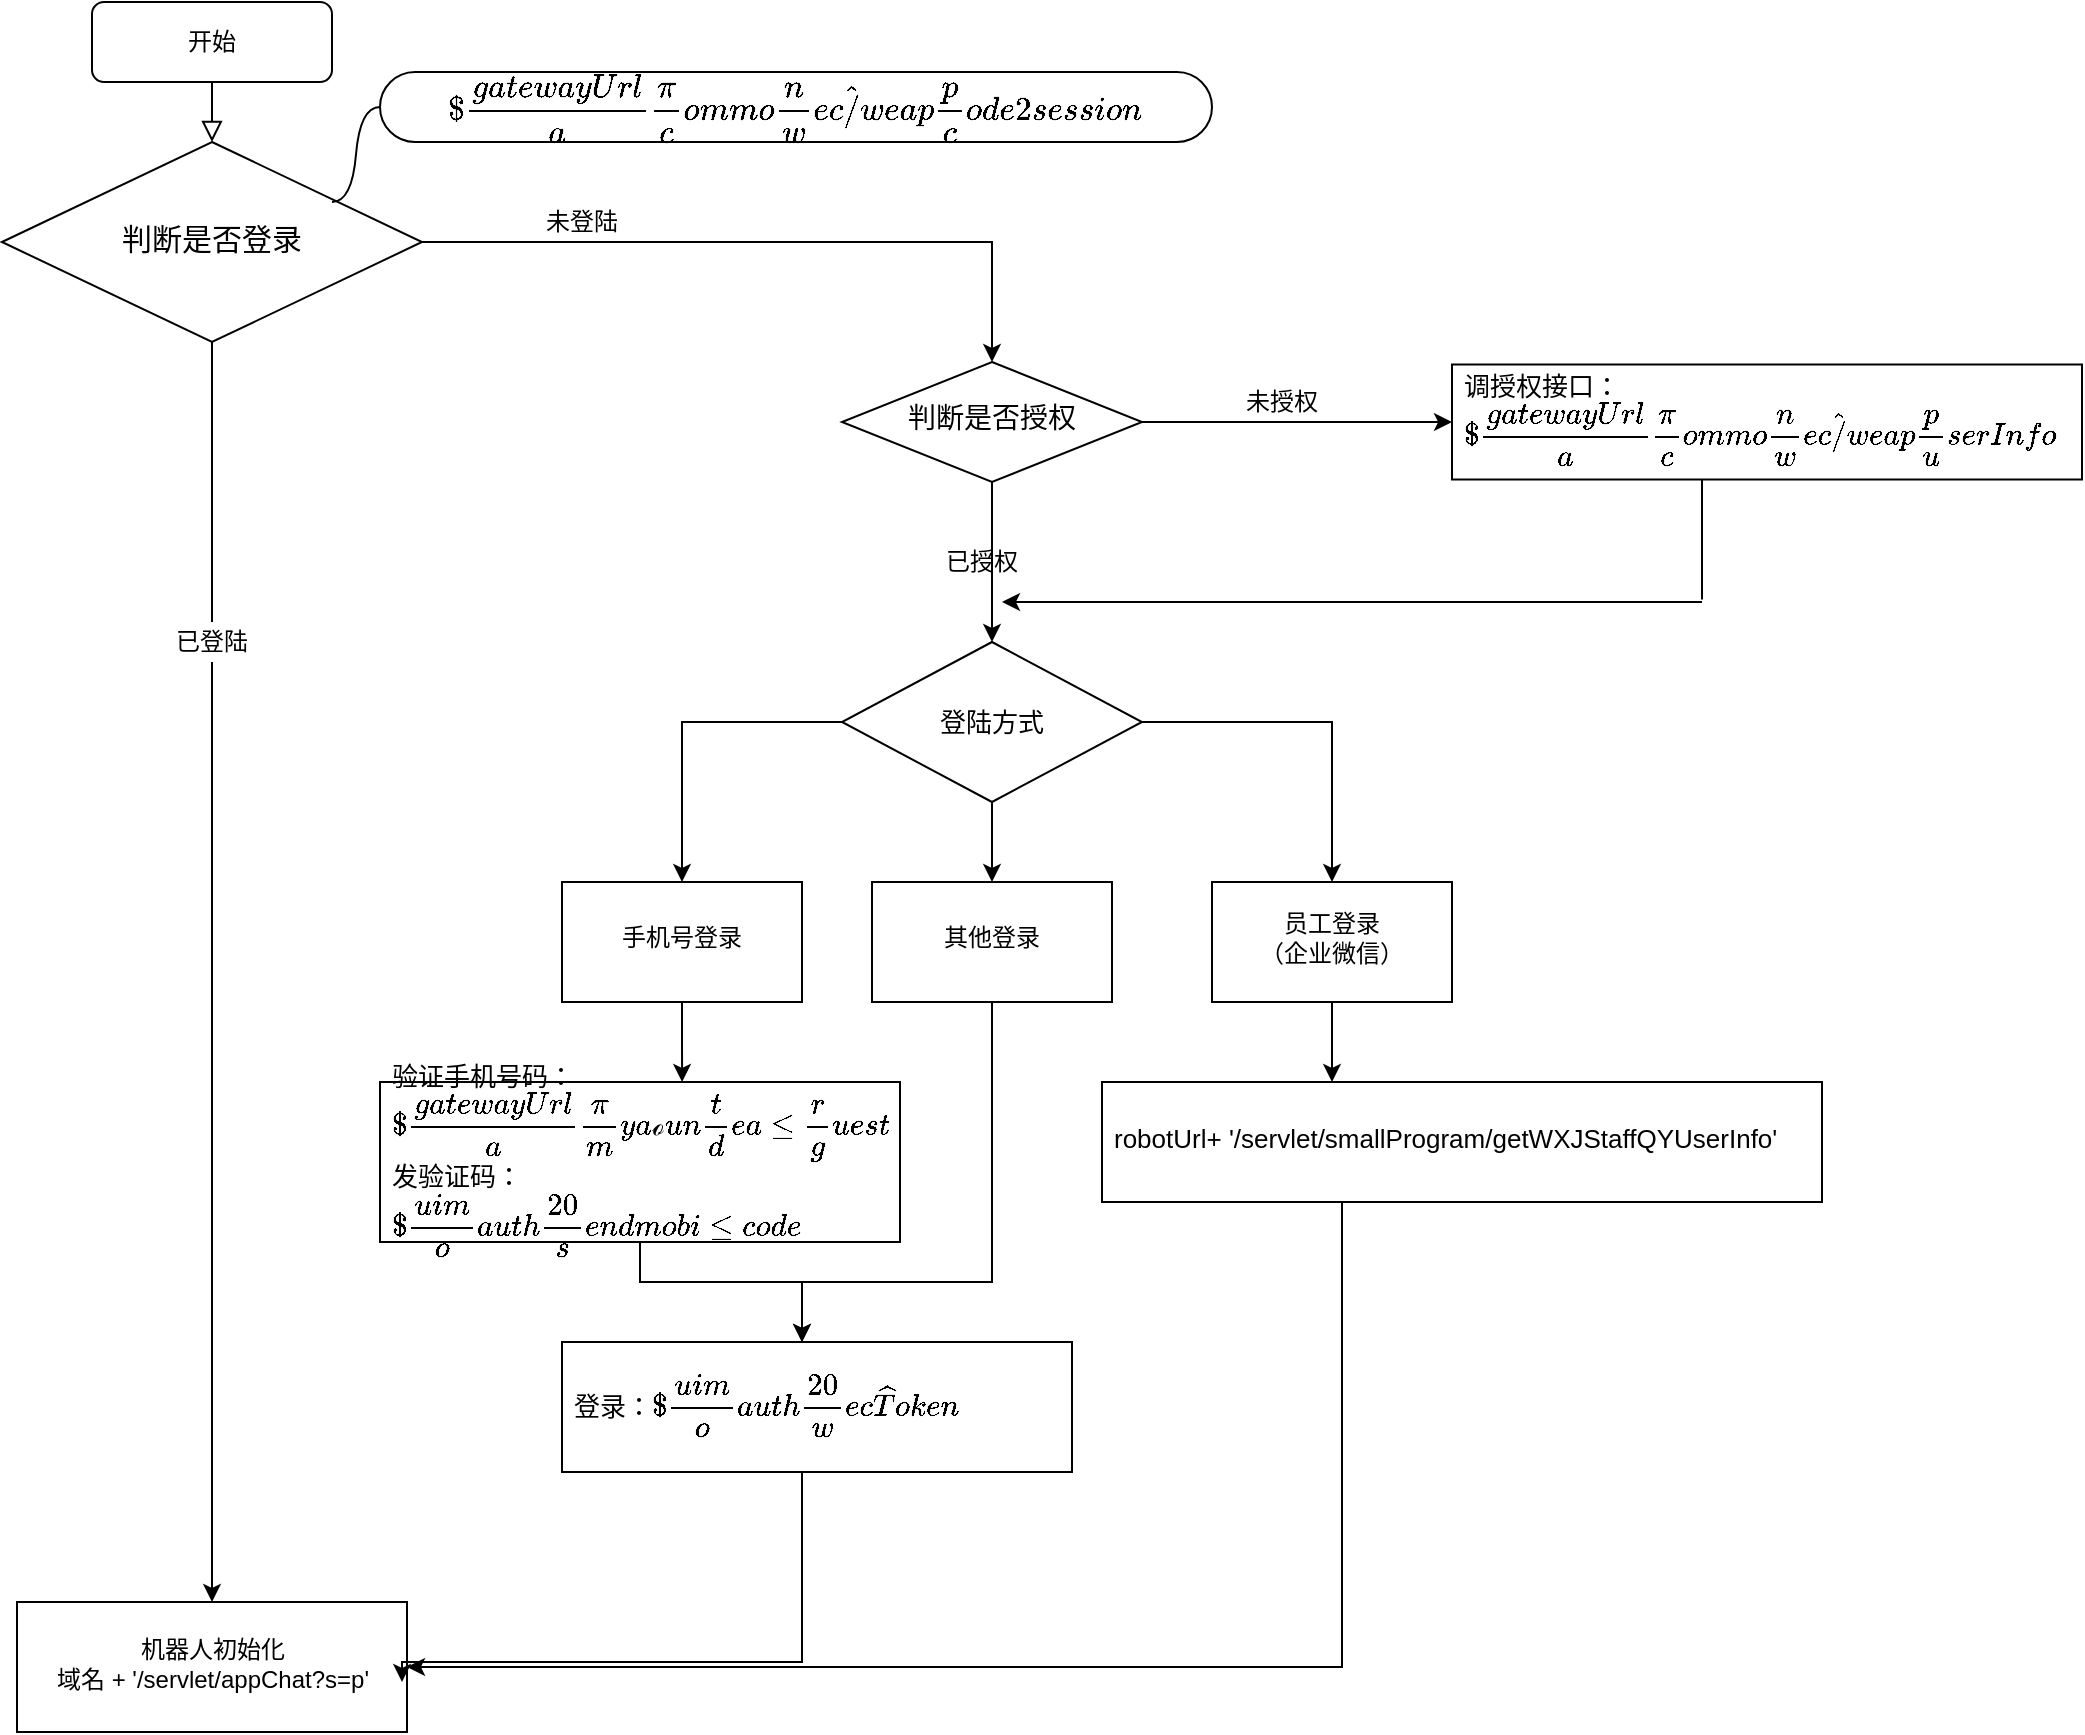 <mxfile version="14.7.6" type="github">
  <diagram id="C5RBs43oDa-KdzZeNtuy" name="Page-1">
    <mxGraphModel dx="962" dy="563" grid="1" gridSize="10" guides="1" tooltips="1" connect="1" arrows="1" fold="1" page="1" pageScale="1" pageWidth="827" pageHeight="1169" math="0" shadow="0">
      <root>
        <mxCell id="WIyWlLk6GJQsqaUBKTNV-0" />
        <mxCell id="WIyWlLk6GJQsqaUBKTNV-1" parent="WIyWlLk6GJQsqaUBKTNV-0" />
        <mxCell id="WIyWlLk6GJQsqaUBKTNV-2" value="" style="rounded=0;html=1;jettySize=auto;orthogonalLoop=1;fontSize=11;endArrow=block;endFill=0;endSize=8;strokeWidth=1;shadow=0;labelBackgroundColor=none;edgeStyle=orthogonalEdgeStyle;" parent="WIyWlLk6GJQsqaUBKTNV-1" source="WIyWlLk6GJQsqaUBKTNV-3" target="WIyWlLk6GJQsqaUBKTNV-6" edge="1">
          <mxGeometry relative="1" as="geometry" />
        </mxCell>
        <mxCell id="WIyWlLk6GJQsqaUBKTNV-3" value="开始" style="rounded=1;whiteSpace=wrap;html=1;fontSize=12;glass=0;strokeWidth=1;shadow=0;" parent="WIyWlLk6GJQsqaUBKTNV-1" vertex="1">
          <mxGeometry x="95" y="30" width="120" height="40" as="geometry" />
        </mxCell>
        <mxCell id="N0uCZhorZuON398wcutJ-13" value="" style="edgeStyle=orthogonalEdgeStyle;rounded=0;orthogonalLoop=1;jettySize=auto;html=1;startArrow=none;" edge="1" parent="WIyWlLk6GJQsqaUBKTNV-1" source="N0uCZhorZuON398wcutJ-9" target="N0uCZhorZuON398wcutJ-12">
          <mxGeometry relative="1" as="geometry" />
        </mxCell>
        <mxCell id="N0uCZhorZuON398wcutJ-19" value="" style="edgeStyle=orthogonalEdgeStyle;rounded=0;orthogonalLoop=1;jettySize=auto;html=1;" edge="1" parent="WIyWlLk6GJQsqaUBKTNV-1" source="WIyWlLk6GJQsqaUBKTNV-6" target="N0uCZhorZuON398wcutJ-18">
          <mxGeometry relative="1" as="geometry" />
        </mxCell>
        <mxCell id="WIyWlLk6GJQsqaUBKTNV-6" value="&lt;font style=&quot;font-size: 15px&quot;&gt;判断是否登录&lt;br&gt;&lt;/font&gt;" style="rhombus;whiteSpace=wrap;html=1;shadow=0;fontFamily=Helvetica;fontSize=12;align=center;strokeWidth=1;spacing=6;spacingTop=-4;" parent="WIyWlLk6GJQsqaUBKTNV-1" vertex="1">
          <mxGeometry x="50" y="100" width="210" height="100" as="geometry" />
        </mxCell>
        <mxCell id="N0uCZhorZuON398wcutJ-1" value="&lt;font style=&quot;font-size: 14px&quot;&gt;`${gatewayUrl}/api/common/wechat/weapp/code2session`&lt;/font&gt;" style="whiteSpace=wrap;html=1;rounded=1;arcSize=50;align=center;verticalAlign=middle;strokeWidth=1;autosize=1;spacing=4;treeFolding=1;treeMoving=1;newEdgeStyle={&quot;edgeStyle&quot;:&quot;entityRelationEdgeStyle&quot;,&quot;startArrow&quot;:&quot;none&quot;,&quot;endArrow&quot;:&quot;none&quot;,&quot;segment&quot;:10,&quot;curved&quot;:1};" vertex="1" parent="WIyWlLk6GJQsqaUBKTNV-1">
          <mxGeometry x="239" y="65" width="416" height="35" as="geometry" />
        </mxCell>
        <mxCell id="N0uCZhorZuON398wcutJ-2" value="" style="edgeStyle=entityRelationEdgeStyle;startArrow=none;endArrow=none;segment=10;curved=1;" edge="1" target="N0uCZhorZuON398wcutJ-1" parent="WIyWlLk6GJQsqaUBKTNV-1">
          <mxGeometry relative="1" as="geometry">
            <mxPoint x="215" y="130" as="sourcePoint" />
          </mxGeometry>
        </mxCell>
        <mxCell id="N0uCZhorZuON398wcutJ-12" value="机器人初始化&lt;br&gt;域名 + &#39;/servlet/appChat?s=p&#39;" style="whiteSpace=wrap;html=1;shadow=0;strokeWidth=1;spacing=6;spacingTop=-4;" vertex="1" parent="WIyWlLk6GJQsqaUBKTNV-1">
          <mxGeometry x="57.5" y="830" width="195" height="65" as="geometry" />
        </mxCell>
        <mxCell id="N0uCZhorZuON398wcutJ-9" value="已登陆" style="text;html=1;strokeColor=none;fillColor=none;align=center;verticalAlign=middle;whiteSpace=wrap;rounded=0;" vertex="1" parent="WIyWlLk6GJQsqaUBKTNV-1">
          <mxGeometry x="135" y="340" width="40" height="20" as="geometry" />
        </mxCell>
        <mxCell id="N0uCZhorZuON398wcutJ-14" value="" style="edgeStyle=orthogonalEdgeStyle;rounded=0;orthogonalLoop=1;jettySize=auto;html=1;endArrow=none;" edge="1" parent="WIyWlLk6GJQsqaUBKTNV-1" source="WIyWlLk6GJQsqaUBKTNV-6" target="N0uCZhorZuON398wcutJ-9">
          <mxGeometry relative="1" as="geometry">
            <mxPoint x="155" y="200" as="sourcePoint" />
            <mxPoint x="155" y="300" as="targetPoint" />
          </mxGeometry>
        </mxCell>
        <mxCell id="N0uCZhorZuON398wcutJ-24" value="" style="edgeStyle=orthogonalEdgeStyle;rounded=0;orthogonalLoop=1;jettySize=auto;html=1;" edge="1" parent="WIyWlLk6GJQsqaUBKTNV-1" source="N0uCZhorZuON398wcutJ-18" target="N0uCZhorZuON398wcutJ-23">
          <mxGeometry relative="1" as="geometry" />
        </mxCell>
        <mxCell id="N0uCZhorZuON398wcutJ-85" style="edgeStyle=orthogonalEdgeStyle;rounded=0;orthogonalLoop=1;jettySize=auto;html=1;entryX=0.5;entryY=0;entryDx=0;entryDy=0;fontSize=13;" edge="1" parent="WIyWlLk6GJQsqaUBKTNV-1" source="N0uCZhorZuON398wcutJ-18" target="N0uCZhorZuON398wcutJ-84">
          <mxGeometry relative="1" as="geometry" />
        </mxCell>
        <mxCell id="N0uCZhorZuON398wcutJ-18" value="&lt;font style=&quot;font-size: 14px&quot;&gt;判断是否授权&lt;br&gt;&lt;/font&gt;" style="rhombus;whiteSpace=wrap;html=1;shadow=0;fontFamily=Helvetica;fontSize=12;align=center;strokeWidth=1;spacing=6;spacingTop=-4;" vertex="1" parent="WIyWlLk6GJQsqaUBKTNV-1">
          <mxGeometry x="470" y="210" width="150" height="60" as="geometry" />
        </mxCell>
        <mxCell id="N0uCZhorZuON398wcutJ-20" value="未登陆" style="text;html=1;strokeColor=none;fillColor=none;align=center;verticalAlign=middle;whiteSpace=wrap;rounded=0;" vertex="1" parent="WIyWlLk6GJQsqaUBKTNV-1">
          <mxGeometry x="320" y="130" width="40" height="20" as="geometry" />
        </mxCell>
        <mxCell id="N0uCZhorZuON398wcutJ-23" value="调授权接口：&lt;br&gt;`${gatewayUrl}/api/common/wechat/weapp/userInfo`" style="whiteSpace=wrap;html=1;shadow=0;strokeWidth=1;spacing=6;spacingTop=-4;fontSize=13;align=left;" vertex="1" parent="WIyWlLk6GJQsqaUBKTNV-1">
          <mxGeometry x="775" y="211.25" width="315" height="57.5" as="geometry" />
        </mxCell>
        <mxCell id="N0uCZhorZuON398wcutJ-25" value="未授权" style="text;html=1;strokeColor=none;fillColor=none;align=center;verticalAlign=middle;whiteSpace=wrap;rounded=0;" vertex="1" parent="WIyWlLk6GJQsqaUBKTNV-1">
          <mxGeometry x="670" y="220" width="40" height="20" as="geometry" />
        </mxCell>
        <mxCell id="N0uCZhorZuON398wcutJ-26" value="已授权" style="text;html=1;strokeColor=none;fillColor=none;align=center;verticalAlign=middle;whiteSpace=wrap;rounded=0;" vertex="1" parent="WIyWlLk6GJQsqaUBKTNV-1">
          <mxGeometry x="520" y="300" width="40" height="20" as="geometry" />
        </mxCell>
        <mxCell id="N0uCZhorZuON398wcutJ-103" style="edgeStyle=orthogonalEdgeStyle;rounded=0;orthogonalLoop=1;jettySize=auto;html=1;fontSize=13;" edge="1" parent="WIyWlLk6GJQsqaUBKTNV-1" source="N0uCZhorZuON398wcutJ-29">
          <mxGeometry relative="1" as="geometry">
            <mxPoint x="250" y="870" as="targetPoint" />
            <Array as="points">
              <mxPoint x="450" y="860" />
              <mxPoint x="250" y="860" />
            </Array>
          </mxGeometry>
        </mxCell>
        <mxCell id="N0uCZhorZuON398wcutJ-29" value="登录：`${uim}/oauth20/wechatToken`" style="html=1;shadow=0;strokeWidth=1;spacing=6;spacingTop=-4;fontSize=13;align=left;whiteSpace=wrap;" vertex="1" parent="WIyWlLk6GJQsqaUBKTNV-1">
          <mxGeometry x="330" y="700" width="255" height="65" as="geometry" />
        </mxCell>
        <mxCell id="N0uCZhorZuON398wcutJ-92" style="edgeStyle=orthogonalEdgeStyle;rounded=0;orthogonalLoop=1;jettySize=auto;html=1;entryX=0.581;entryY=0;entryDx=0;entryDy=0;entryPerimeter=0;fontSize=13;" edge="1" parent="WIyWlLk6GJQsqaUBKTNV-1" source="N0uCZhorZuON398wcutJ-32" target="N0uCZhorZuON398wcutJ-72">
          <mxGeometry relative="1" as="geometry" />
        </mxCell>
        <mxCell id="N0uCZhorZuON398wcutJ-32" value="手机号登录&lt;br&gt;" style="whiteSpace=wrap;html=1;shadow=0;strokeWidth=1;spacing=6;spacingTop=-4;" vertex="1" parent="WIyWlLk6GJQsqaUBKTNV-1">
          <mxGeometry x="330" y="470" width="120" height="60" as="geometry" />
        </mxCell>
        <mxCell id="N0uCZhorZuON398wcutJ-45" value="" style="endArrow=classic;html=1;fontSize=13;" edge="1" parent="WIyWlLk6GJQsqaUBKTNV-1">
          <mxGeometry width="50" height="50" relative="1" as="geometry">
            <mxPoint x="900" y="330" as="sourcePoint" />
            <mxPoint x="550" y="330" as="targetPoint" />
          </mxGeometry>
        </mxCell>
        <mxCell id="N0uCZhorZuON398wcutJ-49" value="" style="endArrow=none;html=1;fontSize=13;" edge="1" parent="WIyWlLk6GJQsqaUBKTNV-1">
          <mxGeometry width="50" height="50" relative="1" as="geometry">
            <mxPoint x="900" y="328.75" as="sourcePoint" />
            <mxPoint x="900" y="268.75" as="targetPoint" />
            <Array as="points" />
          </mxGeometry>
        </mxCell>
        <mxCell id="N0uCZhorZuON398wcutJ-94" style="edgeStyle=orthogonalEdgeStyle;rounded=0;orthogonalLoop=1;jettySize=auto;html=1;fontSize=13;" edge="1" parent="WIyWlLk6GJQsqaUBKTNV-1" source="N0uCZhorZuON398wcutJ-54">
          <mxGeometry relative="1" as="geometry">
            <mxPoint x="715" y="570" as="targetPoint" />
          </mxGeometry>
        </mxCell>
        <mxCell id="N0uCZhorZuON398wcutJ-54" value="员工登录&lt;br&gt;（企业微信）" style="whiteSpace=wrap;html=1;shadow=0;strokeWidth=1;spacing=6;spacingTop=-4;" vertex="1" parent="WIyWlLk6GJQsqaUBKTNV-1">
          <mxGeometry x="655" y="470" width="120" height="60" as="geometry" />
        </mxCell>
        <mxCell id="N0uCZhorZuON398wcutJ-96" style="edgeStyle=orthogonalEdgeStyle;rounded=0;orthogonalLoop=1;jettySize=auto;html=1;fontSize=13;" edge="1" parent="WIyWlLk6GJQsqaUBKTNV-1" source="N0uCZhorZuON398wcutJ-72">
          <mxGeometry relative="1" as="geometry">
            <mxPoint x="450" y="700" as="targetPoint" />
            <Array as="points">
              <mxPoint x="369" y="670" />
              <mxPoint x="450" y="670" />
              <mxPoint x="450" y="700" />
            </Array>
          </mxGeometry>
        </mxCell>
        <mxCell id="N0uCZhorZuON398wcutJ-72" value="验证手机号码：`${gatewayUrl}/api/myaccount/dealer/guest`&lt;br style=&quot;font-size: 13px&quot;&gt;发验证码：&lt;br&gt;`${uim}/oauth20/sendmobilecode`" style="html=1;shadow=0;strokeWidth=1;spacing=6;spacingTop=-4;fontSize=13;align=left;whiteSpace=wrap;" vertex="1" parent="WIyWlLk6GJQsqaUBKTNV-1">
          <mxGeometry x="239" y="570" width="260" height="80" as="geometry" />
        </mxCell>
        <mxCell id="N0uCZhorZuON398wcutJ-98" style="edgeStyle=orthogonalEdgeStyle;rounded=0;orthogonalLoop=1;jettySize=auto;html=1;entryX=1;entryY=0.5;entryDx=0;entryDy=0;fontSize=13;" edge="1" parent="WIyWlLk6GJQsqaUBKTNV-1" source="N0uCZhorZuON398wcutJ-77" target="N0uCZhorZuON398wcutJ-12">
          <mxGeometry relative="1" as="geometry">
            <Array as="points">
              <mxPoint x="720" y="863" />
            </Array>
          </mxGeometry>
        </mxCell>
        <mxCell id="N0uCZhorZuON398wcutJ-77" value="robotUrl+ &#39;/servlet/smallProgram/getWXJStaffQYUserInfo&#39;" style="html=1;shadow=0;strokeWidth=1;spacing=6;spacingTop=-4;fontSize=13;align=left;whiteSpace=wrap;" vertex="1" parent="WIyWlLk6GJQsqaUBKTNV-1">
          <mxGeometry x="600" y="570" width="360" height="60" as="geometry" />
        </mxCell>
        <mxCell id="N0uCZhorZuON398wcutJ-86" style="edgeStyle=orthogonalEdgeStyle;rounded=0;orthogonalLoop=1;jettySize=auto;html=1;entryX=0.5;entryY=0;entryDx=0;entryDy=0;fontSize=13;" edge="1" parent="WIyWlLk6GJQsqaUBKTNV-1" source="N0uCZhorZuON398wcutJ-84" target="N0uCZhorZuON398wcutJ-32">
          <mxGeometry relative="1" as="geometry" />
        </mxCell>
        <mxCell id="N0uCZhorZuON398wcutJ-89" style="edgeStyle=orthogonalEdgeStyle;rounded=0;orthogonalLoop=1;jettySize=auto;html=1;entryX=0.5;entryY=0;entryDx=0;entryDy=0;fontSize=13;" edge="1" parent="WIyWlLk6GJQsqaUBKTNV-1" source="N0uCZhorZuON398wcutJ-84" target="N0uCZhorZuON398wcutJ-54">
          <mxGeometry relative="1" as="geometry" />
        </mxCell>
        <mxCell id="N0uCZhorZuON398wcutJ-90" style="edgeStyle=orthogonalEdgeStyle;rounded=0;orthogonalLoop=1;jettySize=auto;html=1;entryX=0.5;entryY=0;entryDx=0;entryDy=0;fontSize=13;" edge="1" parent="WIyWlLk6GJQsqaUBKTNV-1" source="N0uCZhorZuON398wcutJ-84" target="N0uCZhorZuON398wcutJ-87">
          <mxGeometry relative="1" as="geometry" />
        </mxCell>
        <mxCell id="N0uCZhorZuON398wcutJ-84" value="登陆方式" style="rhombus;whiteSpace=wrap;html=1;fontSize=13;align=center;" vertex="1" parent="WIyWlLk6GJQsqaUBKTNV-1">
          <mxGeometry x="470" y="350" width="150" height="80" as="geometry" />
        </mxCell>
        <mxCell id="N0uCZhorZuON398wcutJ-95" style="edgeStyle=orthogonalEdgeStyle;rounded=0;orthogonalLoop=1;jettySize=auto;html=1;fontSize=13;" edge="1" parent="WIyWlLk6GJQsqaUBKTNV-1" source="N0uCZhorZuON398wcutJ-87">
          <mxGeometry relative="1" as="geometry">
            <mxPoint x="450" y="700" as="targetPoint" />
            <Array as="points">
              <mxPoint x="545" y="670" />
              <mxPoint x="450" y="670" />
            </Array>
          </mxGeometry>
        </mxCell>
        <mxCell id="N0uCZhorZuON398wcutJ-87" value="其他登录" style="whiteSpace=wrap;html=1;shadow=0;strokeWidth=1;spacing=6;spacingTop=-4;" vertex="1" parent="WIyWlLk6GJQsqaUBKTNV-1">
          <mxGeometry x="485" y="470" width="120" height="60" as="geometry" />
        </mxCell>
      </root>
    </mxGraphModel>
  </diagram>
</mxfile>
